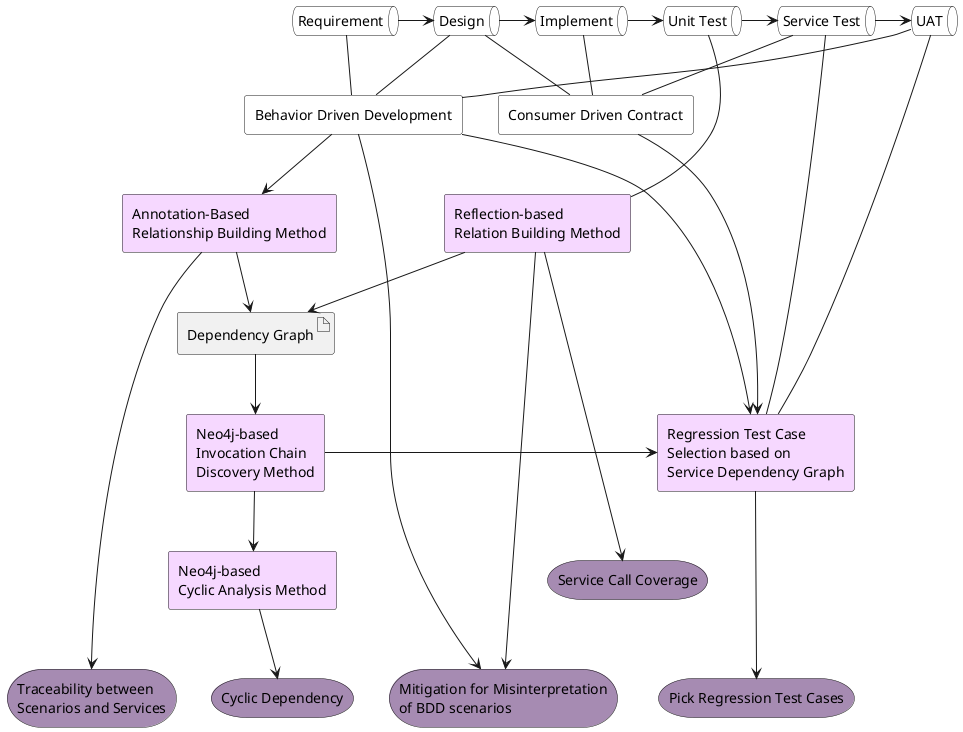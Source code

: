 @startuml
'skinparam monochrome true
queue  Requirement as r
queue  Design as d
queue  Implement as i
queue  "Unit Test" as ut
queue  "Service Test" as st
queue  "UAT" as uat

agent "Consumer Driven Contract" as cdc
agent "Behavior Driven Development" as bdd

skinparam queue{
  BackgroundColor white
}
skinparam agent{
  BackgroundColor white
}

skinparam rectangle{
  BackgroundColor #F6D8FF
}

skinparam storage{
  BackgroundColor #A68BB2
}


rectangle "Reflection-based\nRelation Building Method" as rbrbm
rectangle "Annotation-Based\nRelationship Building Method" as abrbm
artifact "Dependency Graph" as dg
rectangle "Neo4j-based\nInvocation Chain\nDiscovery Method" as nbicd
rectangle "Neo4j-based\nCyclic Analysis Method" as nbca
rectangle "Regression Test Case\nSelection based on\nService Dependency Graph" as rtcs

storage  "Cyclic Dependency" as cp
storage  "Service Call Coverage" as sc
storage  "Traceability between\nScenarios and Services" as tb
storage  "Pick Regression Test Cases" as pt
storage  "Mitigation for Misinterpretation\nof BDD scenarios" as mf

bdd -d-> mf
nbca -d-> cp
rbrbm -d-> sc
rbrbm -d-> mf
abrbm -d-> tb
rtcs-d->pt


rtcs -[hidden]d-> sc
sc -[hidden]d-> mf
sc -[hidden]d-> pt
nbca -[hidden]d-> tb


r-r-> d
d-r-> i
i-r-> ut
ut-r->st
st-r->uat


d -d- cdc
i -d- cdc
st -d- cdc
uat -d- bdd
r -d- bdd
d-d- bdd

bdd -d-> abrbm
ut -d- rbrbm

abrbm -d-> dg
rbrbm -d-> dg

dg-d->nbicd
nbicd-d->nbca

nbicd->rtcs
st-d-rtcs
uat-d-rtcs
bdd-d->rtcs
cdc-d->rtcs
@enduml
